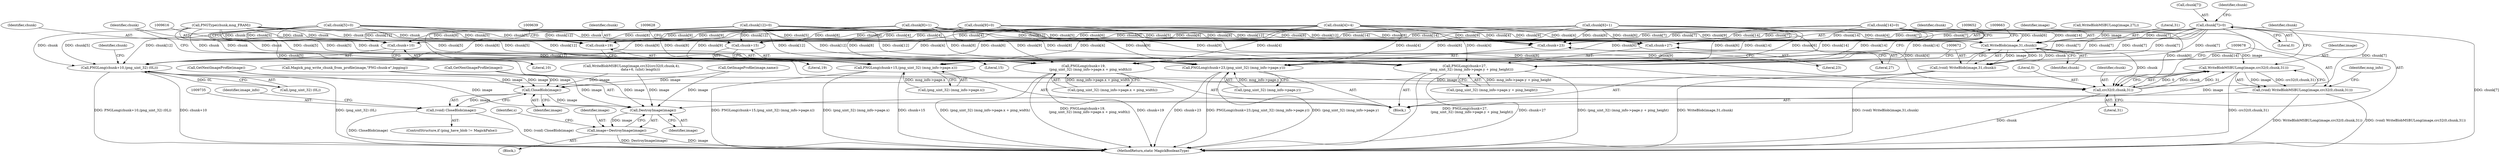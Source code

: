 digraph "0_ImageMagick_816ecab6c532ae086ff4186b3eaf4aa7092d536f@array" {
"1009596" [label="(Call,chunk[7]=0)"];
"1009611" [label="(Call,PNGLong(chunk+10,(png_uint_32) (0L)))"];
"1009612" [label="(Call,chunk+10)"];
"1009623" [label="(Call,PNGLong(chunk+15,(png_uint_32) (mng_info->page.x)))"];
"1009624" [label="(Call,chunk+15)"];
"1009634" [label="(Call,PNGLong(chunk+19,\n             (png_uint_32) (mng_info->page.x + ping_width)))"];
"1009635" [label="(Call,chunk+19)"];
"1009647" [label="(Call,PNGLong(chunk+23,(png_uint_32) (mng_info->page.y)))"];
"1009648" [label="(Call,chunk+23)"];
"1009658" [label="(Call,PNGLong(chunk+27,\n             (png_uint_32) (mng_info->page.y + ping_height)))"];
"1009659" [label="(Call,chunk+27)"];
"1009673" [label="(Call,WriteBlob(image,31,chunk))"];
"1009671" [label="(Call,(void) WriteBlob(image,31,chunk))"];
"1009679" [label="(Call,WriteBlobMSBULong(image,crc32(0,chunk,31)))"];
"1009677" [label="(Call,(void) WriteBlobMSBULong(image,crc32(0,chunk,31)))"];
"1009736" [label="(Call,CloseBlob(image))"];
"1009734" [label="(Call,(void) CloseBlob(image))"];
"1009744" [label="(Call,DestroyImage(image))"];
"1009742" [label="(Call,image=DestroyImage(image))"];
"1009681" [label="(Call,crc32(0,chunk,31))"];
"1009687" [label="(Identifier,mng_info)"];
"1009627" [label="(Call,(png_uint_32) (mng_info->page.x))"];
"1009618" [label="(Call,chunk[14]=0)"];
"1009650" [label="(Literal,23)"];
"1009615" [label="(Call,(png_uint_32) (0L))"];
"1009660" [label="(Identifier,chunk)"];
"1009636" [label="(Identifier,chunk)"];
"1009674" [label="(Identifier,image)"];
"1009681" [label="(Call,crc32(0,chunk,31))"];
"1009677" [label="(Call,(void) WriteBlobMSBULong(image,crc32(0,chunk,31)))"];
"1009748" [label="(Identifier,s)"];
"1009684" [label="(Literal,31)"];
"1009591" [label="(Call,chunk[6]=1)"];
"1009779" [label="(MethodReturn,static MagickBooleanType)"];
"1009736" [label="(Call,CloseBlob(image))"];
"1009673" [label="(Call,WriteBlob(image,31,chunk))"];
"1009571" [label="(Call,WriteBlobMSBULong(image,27L))"];
"1009671" [label="(Call,(void) WriteBlob(image,31,chunk))"];
"1009730" [label="(ControlStructure,if (ping_have_blob != MagickFalse))"];
"1009397" [label="(Call,GetNextImageProfile(image))"];
"1009649" [label="(Identifier,chunk)"];
"1009612" [label="(Call,chunk+10)"];
"1009491" [label="(Call,WriteBlobMSBULong(image,crc32(crc32(0,chunk,4),\n                 data+6, (uInt) length)))"];
"1009601" [label="(Call,chunk[8]=1)"];
"1009596" [label="(Call,chunk[7]=0)"];
"1009682" [label="(Literal,0)"];
"1009581" [label="(Call,chunk[4]=4)"];
"1009634" [label="(Call,PNGLong(chunk+19,\n             (png_uint_32) (mng_info->page.x + ping_width)))"];
"1009574" [label="(Call,PNGType(chunk,mng_FRAM))"];
"1009737" [label="(Identifier,image)"];
"1009638" [label="(Call,(png_uint_32) (mng_info->page.x + ping_width))"];
"1009675" [label="(Literal,31)"];
"1009635" [label="(Call,chunk+19)"];
"1009567" [label="(Block,)"];
"1009662" [label="(Call,(png_uint_32) (mng_info->page.y + ping_height))"];
"1009679" [label="(Call,WriteBlobMSBULong(image,crc32(0,chunk,31)))"];
"1009597" [label="(Call,chunk[7])"];
"1009600" [label="(Literal,0)"];
"1009623" [label="(Call,PNGLong(chunk+15,(png_uint_32) (mng_info->page.x)))"];
"1009659" [label="(Call,chunk+27)"];
"1008082" [label="(Call,chunk[12]=0)"];
"1009647" [label="(Call,PNGLong(chunk+23,(png_uint_32) (mng_info->page.y)))"];
"1009680" [label="(Identifier,image)"];
"1009378" [label="(Call,Magick_png_write_chunk_from_profile(image,\"PNG-chunk-e\",logging))"];
"1009415" [label="(Call,GetImageProfile(image,name))"];
"1009739" [label="(Identifier,image_info)"];
"1009625" [label="(Identifier,chunk)"];
"1009637" [label="(Literal,19)"];
"1009742" [label="(Call,image=DestroyImage(image))"];
"1000223" [label="(Block,)"];
"1009734" [label="(Call,(void) CloseBlob(image))"];
"1009648" [label="(Call,chunk+23)"];
"1009658" [label="(Call,PNGLong(chunk+27,\n             (png_uint_32) (mng_info->page.y + ping_height)))"];
"1009613" [label="(Identifier,chunk)"];
"1009743" [label="(Identifier,image)"];
"1009511" [label="(Call,GetNextImageProfile(image))"];
"1009611" [label="(Call,PNGLong(chunk+10,(png_uint_32) (0L)))"];
"1009745" [label="(Identifier,image)"];
"1009614" [label="(Literal,10)"];
"1009620" [label="(Identifier,chunk)"];
"1009744" [label="(Call,DestroyImage(image))"];
"1009651" [label="(Call,(png_uint_32) (mng_info->page.y))"];
"1009661" [label="(Literal,27)"];
"1009683" [label="(Identifier,chunk)"];
"1009676" [label="(Identifier,chunk)"];
"1009626" [label="(Literal,15)"];
"1009603" [label="(Identifier,chunk)"];
"1009606" [label="(Call,chunk[9]=0)"];
"1009586" [label="(Call,chunk[5]=0)"];
"1009624" [label="(Call,chunk+15)"];
"1009596" -> "1009567"  [label="AST: "];
"1009596" -> "1009600"  [label="CFG: "];
"1009597" -> "1009596"  [label="AST: "];
"1009600" -> "1009596"  [label="AST: "];
"1009603" -> "1009596"  [label="CFG: "];
"1009596" -> "1009779"  [label="DDG: chunk[7]"];
"1009596" -> "1009611"  [label="DDG: chunk[7]"];
"1009596" -> "1009612"  [label="DDG: chunk[7]"];
"1009596" -> "1009623"  [label="DDG: chunk[7]"];
"1009596" -> "1009624"  [label="DDG: chunk[7]"];
"1009596" -> "1009634"  [label="DDG: chunk[7]"];
"1009596" -> "1009635"  [label="DDG: chunk[7]"];
"1009596" -> "1009647"  [label="DDG: chunk[7]"];
"1009596" -> "1009648"  [label="DDG: chunk[7]"];
"1009596" -> "1009658"  [label="DDG: chunk[7]"];
"1009596" -> "1009659"  [label="DDG: chunk[7]"];
"1009596" -> "1009673"  [label="DDG: chunk[7]"];
"1009596" -> "1009681"  [label="DDG: chunk[7]"];
"1009611" -> "1009567"  [label="AST: "];
"1009611" -> "1009615"  [label="CFG: "];
"1009612" -> "1009611"  [label="AST: "];
"1009615" -> "1009611"  [label="AST: "];
"1009620" -> "1009611"  [label="CFG: "];
"1009611" -> "1009779"  [label="DDG: PNGLong(chunk+10,(png_uint_32) (0L))"];
"1009611" -> "1009779"  [label="DDG: chunk+10"];
"1009611" -> "1009779"  [label="DDG: (png_uint_32) (0L)"];
"1009601" -> "1009611"  [label="DDG: chunk[8]"];
"1008082" -> "1009611"  [label="DDG: chunk[12]"];
"1009574" -> "1009611"  [label="DDG: chunk"];
"1009581" -> "1009611"  [label="DDG: chunk[4]"];
"1009586" -> "1009611"  [label="DDG: chunk[5]"];
"1009591" -> "1009611"  [label="DDG: chunk[6]"];
"1009606" -> "1009611"  [label="DDG: chunk[9]"];
"1009615" -> "1009611"  [label="DDG: 0L"];
"1009612" -> "1009614"  [label="CFG: "];
"1009613" -> "1009612"  [label="AST: "];
"1009614" -> "1009612"  [label="AST: "];
"1009616" -> "1009612"  [label="CFG: "];
"1009601" -> "1009612"  [label="DDG: chunk[8]"];
"1008082" -> "1009612"  [label="DDG: chunk[12]"];
"1009574" -> "1009612"  [label="DDG: chunk"];
"1009581" -> "1009612"  [label="DDG: chunk[4]"];
"1009586" -> "1009612"  [label="DDG: chunk[5]"];
"1009591" -> "1009612"  [label="DDG: chunk[6]"];
"1009606" -> "1009612"  [label="DDG: chunk[9]"];
"1009623" -> "1009567"  [label="AST: "];
"1009623" -> "1009627"  [label="CFG: "];
"1009624" -> "1009623"  [label="AST: "];
"1009627" -> "1009623"  [label="AST: "];
"1009636" -> "1009623"  [label="CFG: "];
"1009623" -> "1009779"  [label="DDG: (png_uint_32) (mng_info->page.x)"];
"1009623" -> "1009779"  [label="DDG: chunk+15"];
"1009623" -> "1009779"  [label="DDG: PNGLong(chunk+15,(png_uint_32) (mng_info->page.x))"];
"1009601" -> "1009623"  [label="DDG: chunk[8]"];
"1008082" -> "1009623"  [label="DDG: chunk[12]"];
"1009618" -> "1009623"  [label="DDG: chunk[14]"];
"1009581" -> "1009623"  [label="DDG: chunk[4]"];
"1009586" -> "1009623"  [label="DDG: chunk[5]"];
"1009591" -> "1009623"  [label="DDG: chunk[6]"];
"1009606" -> "1009623"  [label="DDG: chunk[9]"];
"1009574" -> "1009623"  [label="DDG: chunk"];
"1009627" -> "1009623"  [label="DDG: mng_info->page.x"];
"1009624" -> "1009626"  [label="CFG: "];
"1009625" -> "1009624"  [label="AST: "];
"1009626" -> "1009624"  [label="AST: "];
"1009628" -> "1009624"  [label="CFG: "];
"1009601" -> "1009624"  [label="DDG: chunk[8]"];
"1008082" -> "1009624"  [label="DDG: chunk[12]"];
"1009618" -> "1009624"  [label="DDG: chunk[14]"];
"1009581" -> "1009624"  [label="DDG: chunk[4]"];
"1009586" -> "1009624"  [label="DDG: chunk[5]"];
"1009591" -> "1009624"  [label="DDG: chunk[6]"];
"1009606" -> "1009624"  [label="DDG: chunk[9]"];
"1009574" -> "1009624"  [label="DDG: chunk"];
"1009634" -> "1009567"  [label="AST: "];
"1009634" -> "1009638"  [label="CFG: "];
"1009635" -> "1009634"  [label="AST: "];
"1009638" -> "1009634"  [label="AST: "];
"1009649" -> "1009634"  [label="CFG: "];
"1009634" -> "1009779"  [label="DDG: PNGLong(chunk+19,\n             (png_uint_32) (mng_info->page.x + ping_width))"];
"1009634" -> "1009779"  [label="DDG: chunk+19"];
"1009634" -> "1009779"  [label="DDG: (png_uint_32) (mng_info->page.x + ping_width)"];
"1009601" -> "1009634"  [label="DDG: chunk[8]"];
"1008082" -> "1009634"  [label="DDG: chunk[12]"];
"1009618" -> "1009634"  [label="DDG: chunk[14]"];
"1009581" -> "1009634"  [label="DDG: chunk[4]"];
"1009586" -> "1009634"  [label="DDG: chunk[5]"];
"1009591" -> "1009634"  [label="DDG: chunk[6]"];
"1009606" -> "1009634"  [label="DDG: chunk[9]"];
"1009574" -> "1009634"  [label="DDG: chunk"];
"1009638" -> "1009634"  [label="DDG: mng_info->page.x + ping_width"];
"1009635" -> "1009637"  [label="CFG: "];
"1009636" -> "1009635"  [label="AST: "];
"1009637" -> "1009635"  [label="AST: "];
"1009639" -> "1009635"  [label="CFG: "];
"1009601" -> "1009635"  [label="DDG: chunk[8]"];
"1008082" -> "1009635"  [label="DDG: chunk[12]"];
"1009618" -> "1009635"  [label="DDG: chunk[14]"];
"1009581" -> "1009635"  [label="DDG: chunk[4]"];
"1009586" -> "1009635"  [label="DDG: chunk[5]"];
"1009591" -> "1009635"  [label="DDG: chunk[6]"];
"1009606" -> "1009635"  [label="DDG: chunk[9]"];
"1009574" -> "1009635"  [label="DDG: chunk"];
"1009647" -> "1009567"  [label="AST: "];
"1009647" -> "1009651"  [label="CFG: "];
"1009648" -> "1009647"  [label="AST: "];
"1009651" -> "1009647"  [label="AST: "];
"1009660" -> "1009647"  [label="CFG: "];
"1009647" -> "1009779"  [label="DDG: PNGLong(chunk+23,(png_uint_32) (mng_info->page.y))"];
"1009647" -> "1009779"  [label="DDG: (png_uint_32) (mng_info->page.y)"];
"1009647" -> "1009779"  [label="DDG: chunk+23"];
"1009601" -> "1009647"  [label="DDG: chunk[8]"];
"1008082" -> "1009647"  [label="DDG: chunk[12]"];
"1009618" -> "1009647"  [label="DDG: chunk[14]"];
"1009581" -> "1009647"  [label="DDG: chunk[4]"];
"1009586" -> "1009647"  [label="DDG: chunk[5]"];
"1009591" -> "1009647"  [label="DDG: chunk[6]"];
"1009606" -> "1009647"  [label="DDG: chunk[9]"];
"1009574" -> "1009647"  [label="DDG: chunk"];
"1009651" -> "1009647"  [label="DDG: mng_info->page.y"];
"1009648" -> "1009650"  [label="CFG: "];
"1009649" -> "1009648"  [label="AST: "];
"1009650" -> "1009648"  [label="AST: "];
"1009652" -> "1009648"  [label="CFG: "];
"1009601" -> "1009648"  [label="DDG: chunk[8]"];
"1008082" -> "1009648"  [label="DDG: chunk[12]"];
"1009618" -> "1009648"  [label="DDG: chunk[14]"];
"1009581" -> "1009648"  [label="DDG: chunk[4]"];
"1009586" -> "1009648"  [label="DDG: chunk[5]"];
"1009591" -> "1009648"  [label="DDG: chunk[6]"];
"1009606" -> "1009648"  [label="DDG: chunk[9]"];
"1009574" -> "1009648"  [label="DDG: chunk"];
"1009658" -> "1009567"  [label="AST: "];
"1009658" -> "1009662"  [label="CFG: "];
"1009659" -> "1009658"  [label="AST: "];
"1009662" -> "1009658"  [label="AST: "];
"1009672" -> "1009658"  [label="CFG: "];
"1009658" -> "1009779"  [label="DDG: (png_uint_32) (mng_info->page.y + ping_height)"];
"1009658" -> "1009779"  [label="DDG: PNGLong(chunk+27,\n             (png_uint_32) (mng_info->page.y + ping_height))"];
"1009658" -> "1009779"  [label="DDG: chunk+27"];
"1009601" -> "1009658"  [label="DDG: chunk[8]"];
"1008082" -> "1009658"  [label="DDG: chunk[12]"];
"1009618" -> "1009658"  [label="DDG: chunk[14]"];
"1009581" -> "1009658"  [label="DDG: chunk[4]"];
"1009586" -> "1009658"  [label="DDG: chunk[5]"];
"1009591" -> "1009658"  [label="DDG: chunk[6]"];
"1009606" -> "1009658"  [label="DDG: chunk[9]"];
"1009574" -> "1009658"  [label="DDG: chunk"];
"1009662" -> "1009658"  [label="DDG: mng_info->page.y + ping_height"];
"1009659" -> "1009661"  [label="CFG: "];
"1009660" -> "1009659"  [label="AST: "];
"1009661" -> "1009659"  [label="AST: "];
"1009663" -> "1009659"  [label="CFG: "];
"1009601" -> "1009659"  [label="DDG: chunk[8]"];
"1008082" -> "1009659"  [label="DDG: chunk[12]"];
"1009618" -> "1009659"  [label="DDG: chunk[14]"];
"1009581" -> "1009659"  [label="DDG: chunk[4]"];
"1009586" -> "1009659"  [label="DDG: chunk[5]"];
"1009591" -> "1009659"  [label="DDG: chunk[6]"];
"1009606" -> "1009659"  [label="DDG: chunk[9]"];
"1009574" -> "1009659"  [label="DDG: chunk"];
"1009673" -> "1009671"  [label="AST: "];
"1009673" -> "1009676"  [label="CFG: "];
"1009674" -> "1009673"  [label="AST: "];
"1009675" -> "1009673"  [label="AST: "];
"1009676" -> "1009673"  [label="AST: "];
"1009671" -> "1009673"  [label="CFG: "];
"1009673" -> "1009671"  [label="DDG: image"];
"1009673" -> "1009671"  [label="DDG: 31"];
"1009673" -> "1009671"  [label="DDG: chunk"];
"1009571" -> "1009673"  [label="DDG: image"];
"1009601" -> "1009673"  [label="DDG: chunk[8]"];
"1009618" -> "1009673"  [label="DDG: chunk[14]"];
"1009581" -> "1009673"  [label="DDG: chunk[4]"];
"1009586" -> "1009673"  [label="DDG: chunk[5]"];
"1008082" -> "1009673"  [label="DDG: chunk[12]"];
"1009591" -> "1009673"  [label="DDG: chunk[6]"];
"1009606" -> "1009673"  [label="DDG: chunk[9]"];
"1009574" -> "1009673"  [label="DDG: chunk"];
"1009673" -> "1009679"  [label="DDG: image"];
"1009673" -> "1009681"  [label="DDG: chunk"];
"1009671" -> "1009567"  [label="AST: "];
"1009672" -> "1009671"  [label="AST: "];
"1009678" -> "1009671"  [label="CFG: "];
"1009671" -> "1009779"  [label="DDG: WriteBlob(image,31,chunk)"];
"1009671" -> "1009779"  [label="DDG: (void) WriteBlob(image,31,chunk)"];
"1009679" -> "1009677"  [label="AST: "];
"1009679" -> "1009681"  [label="CFG: "];
"1009680" -> "1009679"  [label="AST: "];
"1009681" -> "1009679"  [label="AST: "];
"1009677" -> "1009679"  [label="CFG: "];
"1009679" -> "1009779"  [label="DDG: crc32(0,chunk,31)"];
"1009679" -> "1009677"  [label="DDG: image"];
"1009679" -> "1009677"  [label="DDG: crc32(0,chunk,31)"];
"1009681" -> "1009679"  [label="DDG: 0"];
"1009681" -> "1009679"  [label="DDG: chunk"];
"1009681" -> "1009679"  [label="DDG: 31"];
"1009679" -> "1009736"  [label="DDG: image"];
"1009679" -> "1009744"  [label="DDG: image"];
"1009677" -> "1009567"  [label="AST: "];
"1009678" -> "1009677"  [label="AST: "];
"1009687" -> "1009677"  [label="CFG: "];
"1009677" -> "1009779"  [label="DDG: WriteBlobMSBULong(image,crc32(0,chunk,31))"];
"1009677" -> "1009779"  [label="DDG: (void) WriteBlobMSBULong(image,crc32(0,chunk,31))"];
"1009736" -> "1009734"  [label="AST: "];
"1009736" -> "1009737"  [label="CFG: "];
"1009737" -> "1009736"  [label="AST: "];
"1009734" -> "1009736"  [label="CFG: "];
"1009736" -> "1009734"  [label="DDG: image"];
"1009511" -> "1009736"  [label="DDG: image"];
"1009378" -> "1009736"  [label="DDG: image"];
"1009397" -> "1009736"  [label="DDG: image"];
"1009415" -> "1009736"  [label="DDG: image"];
"1009491" -> "1009736"  [label="DDG: image"];
"1009736" -> "1009744"  [label="DDG: image"];
"1009734" -> "1009730"  [label="AST: "];
"1009735" -> "1009734"  [label="AST: "];
"1009739" -> "1009734"  [label="CFG: "];
"1009734" -> "1009779"  [label="DDG: CloseBlob(image)"];
"1009734" -> "1009779"  [label="DDG: (void) CloseBlob(image)"];
"1009744" -> "1009742"  [label="AST: "];
"1009744" -> "1009745"  [label="CFG: "];
"1009745" -> "1009744"  [label="AST: "];
"1009742" -> "1009744"  [label="CFG: "];
"1009744" -> "1009742"  [label="DDG: image"];
"1009511" -> "1009744"  [label="DDG: image"];
"1009378" -> "1009744"  [label="DDG: image"];
"1009397" -> "1009744"  [label="DDG: image"];
"1009415" -> "1009744"  [label="DDG: image"];
"1009491" -> "1009744"  [label="DDG: image"];
"1009742" -> "1000223"  [label="AST: "];
"1009743" -> "1009742"  [label="AST: "];
"1009748" -> "1009742"  [label="CFG: "];
"1009742" -> "1009779"  [label="DDG: image"];
"1009742" -> "1009779"  [label="DDG: DestroyImage(image)"];
"1009681" -> "1009684"  [label="CFG: "];
"1009682" -> "1009681"  [label="AST: "];
"1009683" -> "1009681"  [label="AST: "];
"1009684" -> "1009681"  [label="AST: "];
"1009681" -> "1009779"  [label="DDG: chunk"];
"1009601" -> "1009681"  [label="DDG: chunk[8]"];
"1008082" -> "1009681"  [label="DDG: chunk[12]"];
"1009618" -> "1009681"  [label="DDG: chunk[14]"];
"1009581" -> "1009681"  [label="DDG: chunk[4]"];
"1009586" -> "1009681"  [label="DDG: chunk[5]"];
"1009591" -> "1009681"  [label="DDG: chunk[6]"];
"1009606" -> "1009681"  [label="DDG: chunk[9]"];
}
